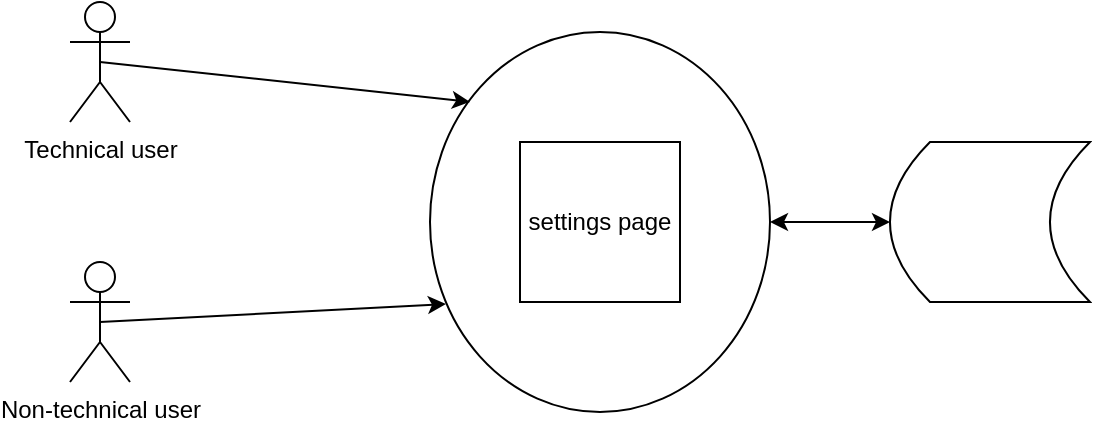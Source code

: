 <mxfile version="20.2.3" type="device"><diagram id="XtxZQMb2BMgKmqXyd9ml" name="Page-1"><mxGraphModel dx="865" dy="553" grid="1" gridSize="10" guides="1" tooltips="1" connect="1" arrows="1" fold="1" page="1" pageScale="1" pageWidth="827" pageHeight="1169" math="0" shadow="0"><root><mxCell id="0"/><mxCell id="1" parent="0"/><mxCell id="BwPPeEBfnpwbuBqemGmG-1" value="Non-technical user" style="shape=umlActor;verticalLabelPosition=bottom;verticalAlign=top;html=1;outlineConnect=0;" parent="1" vertex="1"><mxGeometry x="130" y="310" width="30" height="60" as="geometry"/></mxCell><mxCell id="BwPPeEBfnpwbuBqemGmG-2" value="Technical user" style="shape=umlActor;verticalLabelPosition=bottom;verticalAlign=top;html=1;outlineConnect=0;" parent="1" vertex="1"><mxGeometry x="130" y="180" width="30" height="60" as="geometry"/></mxCell><mxCell id="BwPPeEBfnpwbuBqemGmG-10" value="" style="ellipse;whiteSpace=wrap;html=1;" parent="1" vertex="1"><mxGeometry x="310" y="195" width="170" height="190" as="geometry"/></mxCell><mxCell id="BwPPeEBfnpwbuBqemGmG-16" value="" style="endArrow=classic;html=1;rounded=0;exitX=0.5;exitY=0.5;exitDx=0;exitDy=0;exitPerimeter=0;entryX=0.047;entryY=0.716;entryDx=0;entryDy=0;entryPerimeter=0;" parent="1" source="BwPPeEBfnpwbuBqemGmG-1" target="BwPPeEBfnpwbuBqemGmG-10" edge="1"><mxGeometry width="50" height="50" relative="1" as="geometry"><mxPoint x="180" y="300" as="sourcePoint"/><mxPoint x="230" y="250" as="targetPoint"/></mxGeometry></mxCell><mxCell id="BwPPeEBfnpwbuBqemGmG-17" value="" style="endArrow=classic;html=1;rounded=0;exitX=0.5;exitY=0.5;exitDx=0;exitDy=0;exitPerimeter=0;entryX=0.118;entryY=0.184;entryDx=0;entryDy=0;entryPerimeter=0;" parent="1" source="BwPPeEBfnpwbuBqemGmG-2" target="BwPPeEBfnpwbuBqemGmG-10" edge="1"><mxGeometry width="50" height="50" relative="1" as="geometry"><mxPoint x="180" y="180" as="sourcePoint"/><mxPoint x="230" y="130" as="targetPoint"/></mxGeometry></mxCell><mxCell id="BwPPeEBfnpwbuBqemGmG-20" value="settings page" style="whiteSpace=wrap;html=1;aspect=fixed;" parent="1" vertex="1"><mxGeometry x="355" y="250" width="80" height="80" as="geometry"/></mxCell><mxCell id="BwPPeEBfnpwbuBqemGmG-22" style="edgeStyle=orthogonalEdgeStyle;rounded=0;orthogonalLoop=1;jettySize=auto;html=1;exitX=0;exitY=0.5;exitDx=0;exitDy=0;entryX=1;entryY=0.5;entryDx=0;entryDy=0;startArrow=classic;startFill=1;" parent="1" source="BwPPeEBfnpwbuBqemGmG-21" target="BwPPeEBfnpwbuBqemGmG-10" edge="1"><mxGeometry relative="1" as="geometry"/></mxCell><mxCell id="BwPPeEBfnpwbuBqemGmG-21" value="" style="shape=dataStorage;whiteSpace=wrap;html=1;fixedSize=1;" parent="1" vertex="1"><mxGeometry x="540" y="250" width="100" height="80" as="geometry"/></mxCell></root></mxGraphModel></diagram></mxfile>